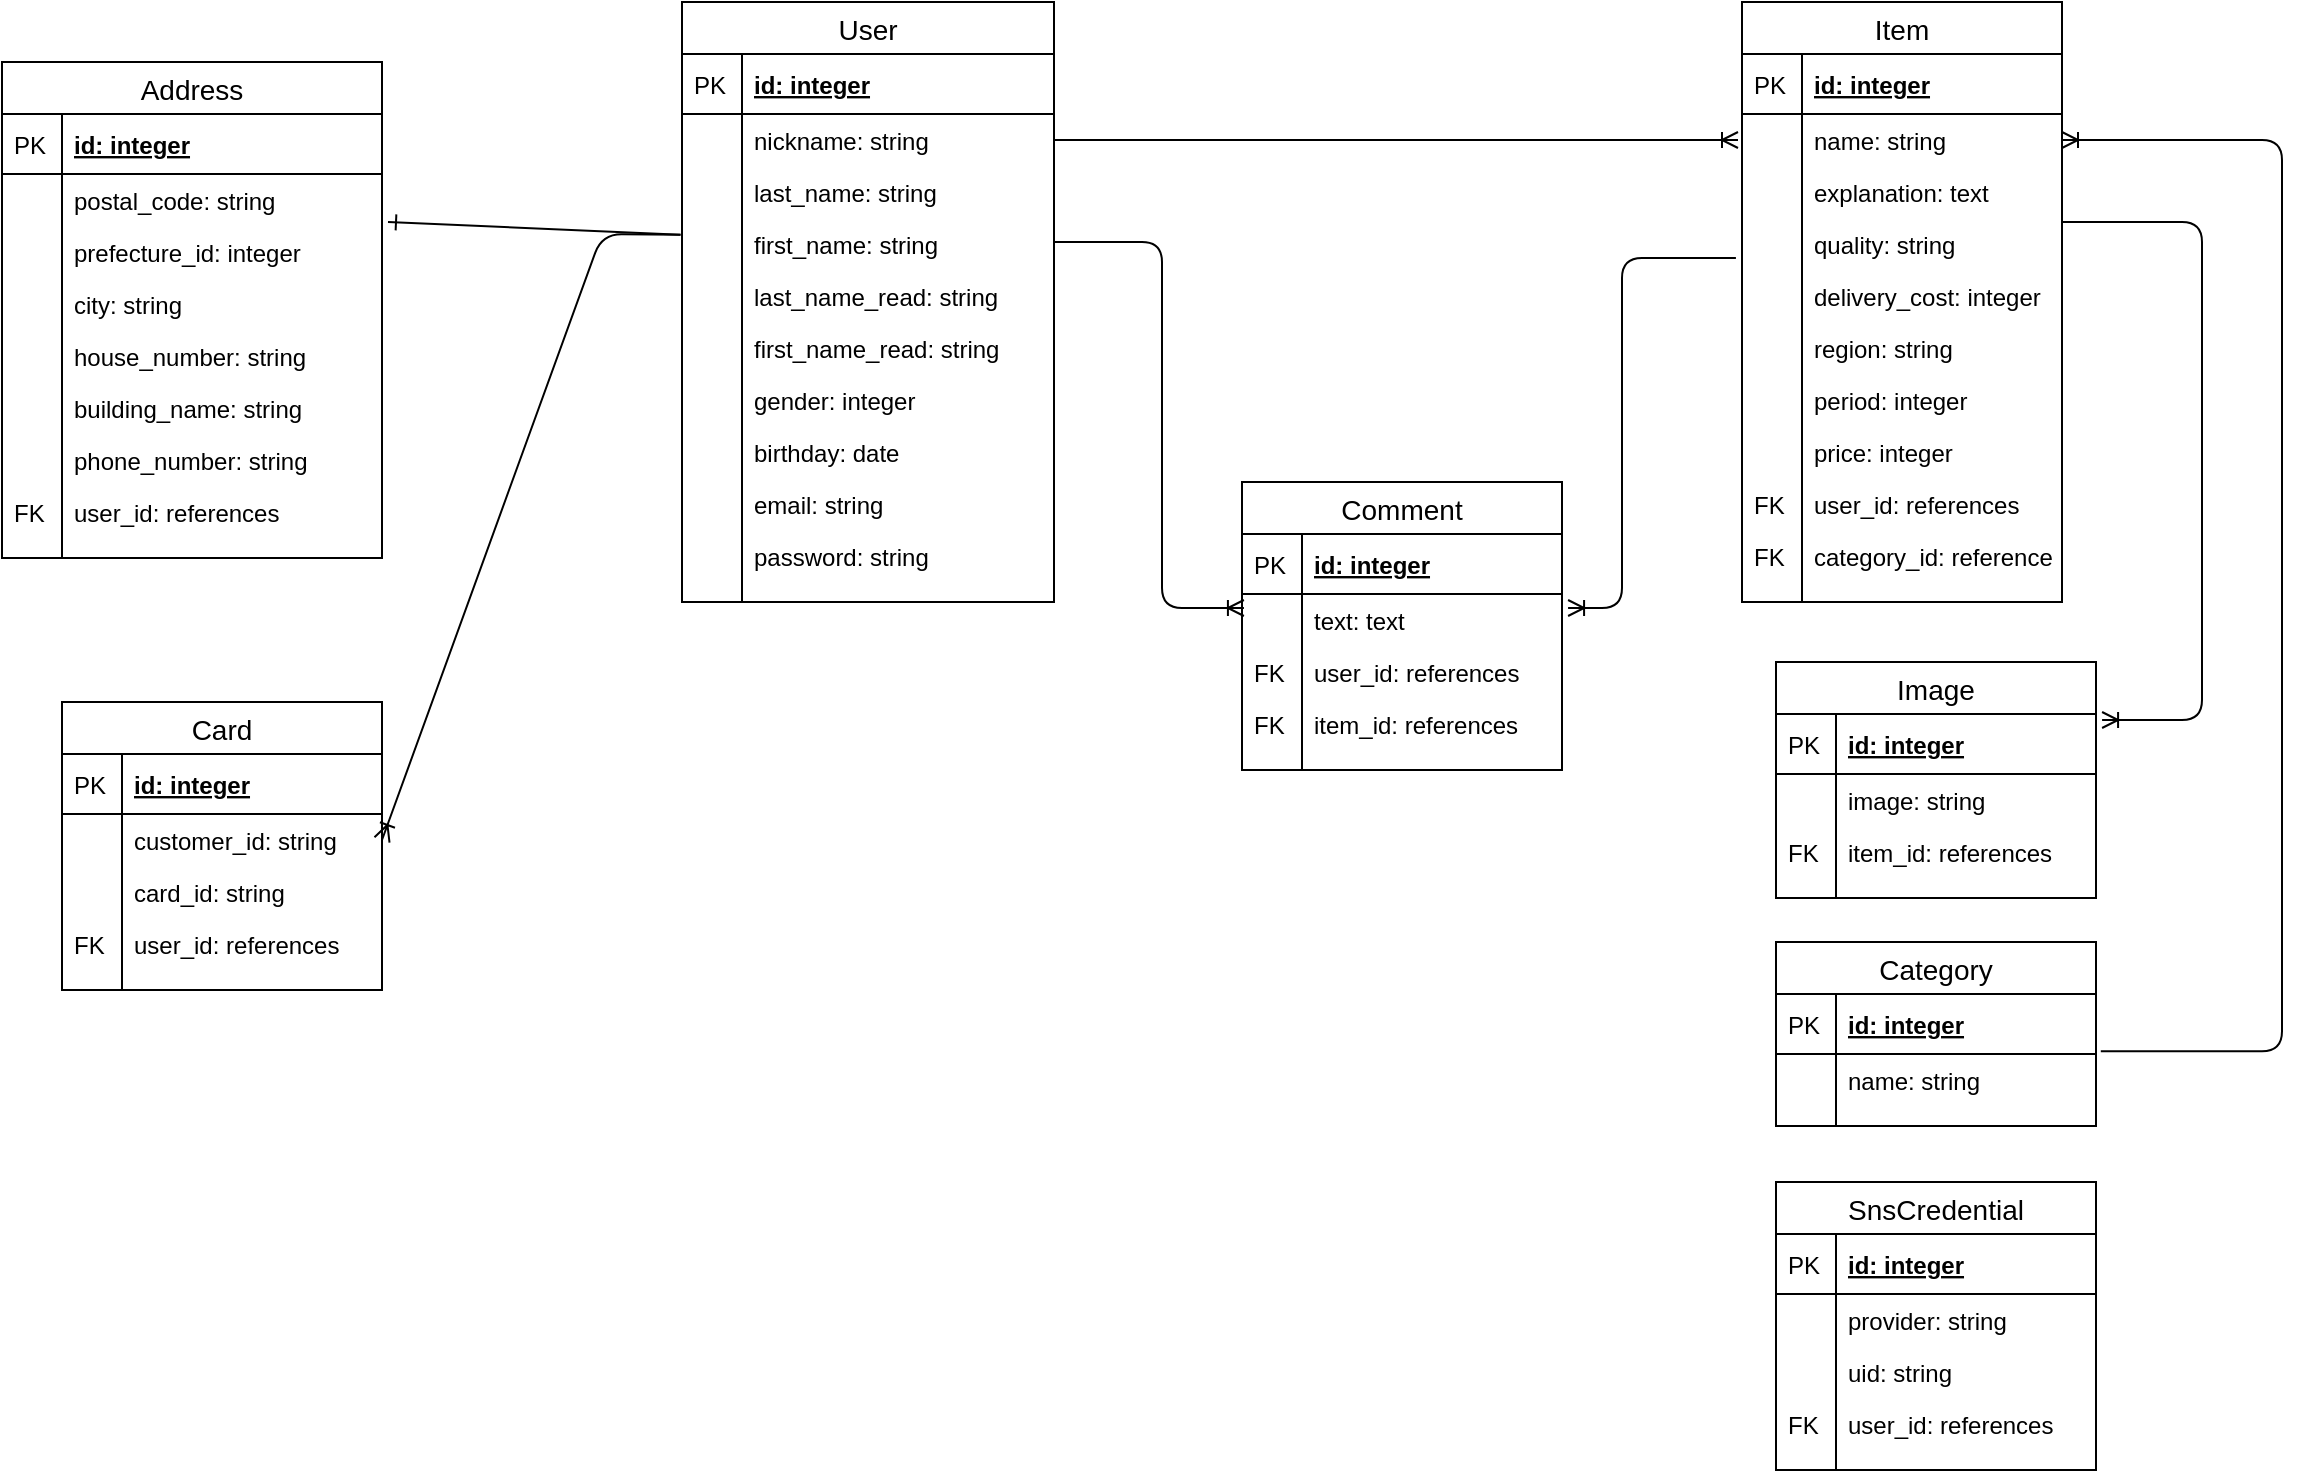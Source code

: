 <mxfile version="13.1.3">
    <diagram id="6hGFLwfOUW9BJ-s0fimq" name="Page-1">
        <mxGraphModel dx="2566" dy="556" grid="1" gridSize="10" guides="1" tooltips="1" connect="1" arrows="1" fold="1" page="1" pageScale="1" pageWidth="1654" pageHeight="1169" math="0" shadow="0">
            <root>
                <mxCell id="0"/>
                <mxCell id="1" parent="0"/>
                <mxCell id="AFHRm0cHmxVTcBt_HpMP-160" value="" style="fontSize=12;html=1;endArrow=ERoneToMany;entryX=1;entryY=0.5;entryDx=0;entryDy=0;exitX=-0.004;exitY=0.321;exitDx=0;exitDy=0;exitPerimeter=0;" parent="1" source="AFHRm0cHmxVTcBt_HpMP-47" edge="1">
                    <mxGeometry width="100" height="100" relative="1" as="geometry">
                        <mxPoint x="-1060" y="230" as="sourcePoint"/>
                        <mxPoint x="-1180" y="549" as="targetPoint"/>
                        <Array as="points">
                            <mxPoint x="-1070" y="246"/>
                        </Array>
                    </mxGeometry>
                </mxCell>
                <mxCell id="AFHRm0cHmxVTcBt_HpMP-162" value="" style="fontSize=12;html=1;endArrow=ERoneToMany;exitX=1;exitY=0.5;exitDx=0;exitDy=0;" parent="1" source="AFHRm0cHmxVTcBt_HpMP-45" edge="1">
                    <mxGeometry width="100" height="100" relative="1" as="geometry">
                        <mxPoint x="-750" y="360" as="sourcePoint"/>
                        <mxPoint x="-502" y="199" as="targetPoint"/>
                        <Array as="points">
                            <mxPoint x="-670" y="199"/>
                        </Array>
                    </mxGeometry>
                </mxCell>
                <mxCell id="AFHRm0cHmxVTcBt_HpMP-164" value="" style="fontSize=12;html=1;endArrow=ERoneToMany;exitX=-0.019;exitY=0.769;exitDx=0;exitDy=0;exitPerimeter=0;entryX=1.019;entryY=0.269;entryDx=0;entryDy=0;entryPerimeter=0;edgeStyle=orthogonalEdgeStyle;" parent="1" target="AFHRm0cHmxVTcBt_HpMP-100" edge="1">
                    <mxGeometry width="100" height="100" relative="1" as="geometry">
                        <mxPoint x="-503.04" y="257.994" as="sourcePoint"/>
                        <mxPoint x="-620" y="256" as="targetPoint"/>
                        <Array as="points">
                            <mxPoint x="-560" y="258"/>
                            <mxPoint x="-560" y="433"/>
                        </Array>
                    </mxGeometry>
                </mxCell>
                <mxCell id="AFHRm0cHmxVTcBt_HpMP-165" value="" style="fontSize=12;html=1;endArrow=ERoneToMany;edgeStyle=elbowEdgeStyle;entryX=1.019;entryY=0.1;entryDx=0;entryDy=0;entryPerimeter=0;" parent="1" target="AFHRm0cHmxVTcBt_HpMP-122" edge="1">
                    <mxGeometry width="100" height="100" relative="1" as="geometry">
                        <mxPoint x="-340" y="240" as="sourcePoint"/>
                        <mxPoint x="-280" y="510" as="targetPoint"/>
                        <Array as="points">
                            <mxPoint x="-270" y="300"/>
                        </Array>
                    </mxGeometry>
                </mxCell>
                <mxCell id="AFHRm0cHmxVTcBt_HpMP-166" value="" style="fontSize=12;html=1;endArrow=ERoneToMany;edgeStyle=elbowEdgeStyle;exitX=1.015;exitY=-0.051;exitDx=0;exitDy=0;exitPerimeter=0;entryX=1;entryY=0.5;entryDx=0;entryDy=0;" parent="1" source="AFHRm0cHmxVTcBt_HpMP-135" target="AFHRm0cHmxVTcBt_HpMP-66" edge="1">
                    <mxGeometry width="100" height="100" relative="1" as="geometry">
                        <mxPoint x="-210" y="690" as="sourcePoint"/>
                        <mxPoint x="-270" y="200" as="targetPoint"/>
                        <Array as="points">
                            <mxPoint x="-230" y="460"/>
                        </Array>
                    </mxGeometry>
                </mxCell>
                <mxCell id="AFHRm0cHmxVTcBt_HpMP-167" value="" style="fontSize=12;html=1;endArrow=ERoneToMany;edgeStyle=orthogonalEdgeStyle;entryX=0.006;entryY=0.269;entryDx=0;entryDy=0;entryPerimeter=0;" parent="1" target="AFHRm0cHmxVTcBt_HpMP-100" edge="1">
                    <mxGeometry width="100" height="100" relative="1" as="geometry">
                        <mxPoint x="-844" y="250" as="sourcePoint"/>
                        <mxPoint x="-790" y="430" as="targetPoint"/>
                        <Array as="points">
                            <mxPoint x="-790" y="250"/>
                            <mxPoint x="-790" y="433"/>
                        </Array>
                    </mxGeometry>
                </mxCell>
                <mxCell id="AFHRm0cHmxVTcBt_HpMP-168" value="" style="fontSize=12;html=1;endArrow=ERone;endFill=1;exitX=-0.004;exitY=0.321;exitDx=0;exitDy=0;exitPerimeter=0;" parent="1" source="AFHRm0cHmxVTcBt_HpMP-47" edge="1">
                    <mxGeometry width="100" height="100" relative="1" as="geometry">
                        <mxPoint x="-1150" y="300" as="sourcePoint"/>
                        <mxPoint x="-1177" y="240" as="targetPoint"/>
                        <Array as="points"/>
                    </mxGeometry>
                </mxCell>
                <mxCell id="AFHRm0cHmxVTcBt_HpMP-40" value="User" style="swimlane;fontStyle=0;childLayout=stackLayout;horizontal=1;startSize=26;horizontalStack=0;resizeParent=1;resizeParentMax=0;resizeLast=0;collapsible=1;marginBottom=0;align=center;fontSize=14;html=0;" parent="1" vertex="1">
                    <mxGeometry x="-1030" y="130" width="186" height="300" as="geometry"/>
                </mxCell>
                <mxCell id="AFHRm0cHmxVTcBt_HpMP-41" value="id: integer" style="shape=partialRectangle;top=0;left=0;right=0;bottom=1;align=left;verticalAlign=middle;fillColor=none;spacingLeft=34;spacingRight=4;overflow=hidden;rotatable=0;points=[[0,0.5],[1,0.5]];portConstraint=eastwest;dropTarget=0;fontStyle=5;fontSize=12;" parent="AFHRm0cHmxVTcBt_HpMP-40" vertex="1">
                    <mxGeometry y="26" width="186" height="30" as="geometry"/>
                </mxCell>
                <mxCell id="AFHRm0cHmxVTcBt_HpMP-42" value="PK" style="shape=partialRectangle;top=0;left=0;bottom=0;fillColor=none;align=left;verticalAlign=middle;spacingLeft=4;spacingRight=4;overflow=hidden;rotatable=0;points=[];portConstraint=eastwest;part=1;fontSize=12;" parent="AFHRm0cHmxVTcBt_HpMP-41" vertex="1" connectable="0">
                    <mxGeometry width="30" height="30" as="geometry"/>
                </mxCell>
                <mxCell id="AFHRm0cHmxVTcBt_HpMP-45" value="nickname: string" style="shape=partialRectangle;top=0;left=0;right=0;bottom=0;align=left;verticalAlign=top;fillColor=none;spacingLeft=34;spacingRight=4;overflow=hidden;rotatable=0;points=[[0,0.5],[1,0.5]];portConstraint=eastwest;dropTarget=0;fontSize=12;" parent="AFHRm0cHmxVTcBt_HpMP-40" vertex="1">
                    <mxGeometry y="56" width="186" height="26" as="geometry"/>
                </mxCell>
                <mxCell id="AFHRm0cHmxVTcBt_HpMP-46" value="" style="shape=partialRectangle;top=0;left=0;bottom=0;fillColor=none;align=left;verticalAlign=top;spacingLeft=4;spacingRight=4;overflow=hidden;rotatable=0;points=[];portConstraint=eastwest;part=1;fontSize=12;" parent="AFHRm0cHmxVTcBt_HpMP-45" vertex="1" connectable="0">
                    <mxGeometry width="30" height="26" as="geometry"/>
                </mxCell>
                <mxCell id="AFHRm0cHmxVTcBt_HpMP-169" value="last_name: string" style="shape=partialRectangle;top=0;left=0;right=0;bottom=0;align=left;verticalAlign=top;fillColor=none;spacingLeft=34;spacingRight=4;overflow=hidden;rotatable=0;points=[[0,0.5],[1,0.5]];portConstraint=eastwest;dropTarget=0;fontSize=12;" parent="AFHRm0cHmxVTcBt_HpMP-40" vertex="1">
                    <mxGeometry y="82" width="186" height="26" as="geometry"/>
                </mxCell>
                <mxCell id="AFHRm0cHmxVTcBt_HpMP-170" value="" style="shape=partialRectangle;top=0;left=0;bottom=0;fillColor=none;align=left;verticalAlign=top;spacingLeft=4;spacingRight=4;overflow=hidden;rotatable=0;points=[];portConstraint=eastwest;part=1;fontSize=12;" parent="AFHRm0cHmxVTcBt_HpMP-169" vertex="1" connectable="0">
                    <mxGeometry width="30" height="26" as="geometry"/>
                </mxCell>
                <mxCell id="AFHRm0cHmxVTcBt_HpMP-47" value="first_name: string" style="shape=partialRectangle;top=0;left=0;right=0;bottom=0;align=left;verticalAlign=top;fillColor=none;spacingLeft=34;spacingRight=4;overflow=hidden;rotatable=0;points=[[0,0.5],[1,0.5]];portConstraint=eastwest;dropTarget=0;fontSize=12;" parent="AFHRm0cHmxVTcBt_HpMP-40" vertex="1">
                    <mxGeometry y="108" width="186" height="26" as="geometry"/>
                </mxCell>
                <mxCell id="AFHRm0cHmxVTcBt_HpMP-48" value="" style="shape=partialRectangle;top=0;left=0;bottom=0;fillColor=none;align=left;verticalAlign=top;spacingLeft=4;spacingRight=4;overflow=hidden;rotatable=0;points=[];portConstraint=eastwest;part=1;fontSize=12;" parent="AFHRm0cHmxVTcBt_HpMP-47" vertex="1" connectable="0">
                    <mxGeometry width="30" height="26" as="geometry"/>
                </mxCell>
                <mxCell id="AFHRm0cHmxVTcBt_HpMP-51" value="last_name_read: string" style="shape=partialRectangle;top=0;left=0;right=0;bottom=0;align=left;verticalAlign=top;fillColor=none;spacingLeft=34;spacingRight=4;overflow=hidden;rotatable=0;points=[[0,0.5],[1,0.5]];portConstraint=eastwest;dropTarget=0;fontSize=12;" parent="AFHRm0cHmxVTcBt_HpMP-40" vertex="1">
                    <mxGeometry y="134" width="186" height="26" as="geometry"/>
                </mxCell>
                <mxCell id="AFHRm0cHmxVTcBt_HpMP-52" value="" style="shape=partialRectangle;top=0;left=0;bottom=0;fillColor=none;align=left;verticalAlign=top;spacingLeft=4;spacingRight=4;overflow=hidden;rotatable=0;points=[];portConstraint=eastwest;part=1;fontSize=12;" parent="AFHRm0cHmxVTcBt_HpMP-51" vertex="1" connectable="0">
                    <mxGeometry width="30" height="26" as="geometry"/>
                </mxCell>
                <mxCell id="AFHRm0cHmxVTcBt_HpMP-53" value="first_name_read: string" style="shape=partialRectangle;top=0;left=0;right=0;bottom=0;align=left;verticalAlign=top;fillColor=none;spacingLeft=34;spacingRight=4;overflow=hidden;rotatable=0;points=[[0,0.5],[1,0.5]];portConstraint=eastwest;dropTarget=0;fontSize=12;" parent="AFHRm0cHmxVTcBt_HpMP-40" vertex="1">
                    <mxGeometry y="160" width="186" height="26" as="geometry"/>
                </mxCell>
                <mxCell id="AFHRm0cHmxVTcBt_HpMP-54" value="" style="shape=partialRectangle;top=0;left=0;bottom=0;fillColor=none;align=left;verticalAlign=top;spacingLeft=4;spacingRight=4;overflow=hidden;rotatable=0;points=[];portConstraint=eastwest;part=1;fontSize=12;" parent="AFHRm0cHmxVTcBt_HpMP-53" vertex="1" connectable="0">
                    <mxGeometry width="30" height="26" as="geometry"/>
                </mxCell>
                <mxCell id="AFHRm0cHmxVTcBt_HpMP-55" value="gender: integer" style="shape=partialRectangle;top=0;left=0;right=0;bottom=0;align=left;verticalAlign=top;fillColor=none;spacingLeft=34;spacingRight=4;overflow=hidden;rotatable=0;points=[[0,0.5],[1,0.5]];portConstraint=eastwest;dropTarget=0;fontSize=12;" parent="AFHRm0cHmxVTcBt_HpMP-40" vertex="1">
                    <mxGeometry y="186" width="186" height="26" as="geometry"/>
                </mxCell>
                <mxCell id="AFHRm0cHmxVTcBt_HpMP-56" value="" style="shape=partialRectangle;top=0;left=0;bottom=0;fillColor=none;align=left;verticalAlign=top;spacingLeft=4;spacingRight=4;overflow=hidden;rotatable=0;points=[];portConstraint=eastwest;part=1;fontSize=12;" parent="AFHRm0cHmxVTcBt_HpMP-55" vertex="1" connectable="0">
                    <mxGeometry width="30" height="26" as="geometry"/>
                </mxCell>
                <mxCell id="AFHRm0cHmxVTcBt_HpMP-57" value="birthday: date" style="shape=partialRectangle;top=0;left=0;right=0;bottom=0;align=left;verticalAlign=top;fillColor=none;spacingLeft=34;spacingRight=4;overflow=hidden;rotatable=0;points=[[0,0.5],[1,0.5]];portConstraint=eastwest;dropTarget=0;fontSize=12;" parent="AFHRm0cHmxVTcBt_HpMP-40" vertex="1">
                    <mxGeometry y="212" width="186" height="26" as="geometry"/>
                </mxCell>
                <mxCell id="AFHRm0cHmxVTcBt_HpMP-58" value="" style="shape=partialRectangle;top=0;left=0;bottom=0;fillColor=none;align=left;verticalAlign=top;spacingLeft=4;spacingRight=4;overflow=hidden;rotatable=0;points=[];portConstraint=eastwest;part=1;fontSize=12;" parent="AFHRm0cHmxVTcBt_HpMP-57" vertex="1" connectable="0">
                    <mxGeometry width="30" height="26" as="geometry"/>
                </mxCell>
                <mxCell id="AFHRm0cHmxVTcBt_HpMP-59" value="email: string" style="shape=partialRectangle;top=0;left=0;right=0;bottom=0;align=left;verticalAlign=top;fillColor=none;spacingLeft=34;spacingRight=4;overflow=hidden;rotatable=0;points=[[0,0.5],[1,0.5]];portConstraint=eastwest;dropTarget=0;fontSize=12;" parent="AFHRm0cHmxVTcBt_HpMP-40" vertex="1">
                    <mxGeometry y="238" width="186" height="26" as="geometry"/>
                </mxCell>
                <mxCell id="AFHRm0cHmxVTcBt_HpMP-60" value="" style="shape=partialRectangle;top=0;left=0;bottom=0;fillColor=none;align=left;verticalAlign=top;spacingLeft=4;spacingRight=4;overflow=hidden;rotatable=0;points=[];portConstraint=eastwest;part=1;fontSize=12;" parent="AFHRm0cHmxVTcBt_HpMP-59" vertex="1" connectable="0">
                    <mxGeometry width="30" height="26" as="geometry"/>
                </mxCell>
                <mxCell id="AFHRm0cHmxVTcBt_HpMP-61" value="password: string" style="shape=partialRectangle;top=0;left=0;right=0;bottom=0;align=left;verticalAlign=top;fillColor=none;spacingLeft=34;spacingRight=4;overflow=hidden;rotatable=0;points=[[0,0.5],[1,0.5]];portConstraint=eastwest;dropTarget=0;fontSize=12;" parent="AFHRm0cHmxVTcBt_HpMP-40" vertex="1">
                    <mxGeometry y="264" width="186" height="26" as="geometry"/>
                </mxCell>
                <mxCell id="AFHRm0cHmxVTcBt_HpMP-62" value="" style="shape=partialRectangle;top=0;left=0;bottom=0;fillColor=none;align=left;verticalAlign=top;spacingLeft=4;spacingRight=4;overflow=hidden;rotatable=0;points=[];portConstraint=eastwest;part=1;fontSize=12;" parent="AFHRm0cHmxVTcBt_HpMP-61" vertex="1" connectable="0">
                    <mxGeometry width="30" height="26" as="geometry"/>
                </mxCell>
                <mxCell id="AFHRm0cHmxVTcBt_HpMP-49" value="" style="shape=partialRectangle;top=0;left=0;right=0;bottom=0;align=left;verticalAlign=top;fillColor=none;spacingLeft=34;spacingRight=4;overflow=hidden;rotatable=0;points=[[0,0.5],[1,0.5]];portConstraint=eastwest;dropTarget=0;fontSize=12;" parent="AFHRm0cHmxVTcBt_HpMP-40" vertex="1">
                    <mxGeometry y="290" width="186" height="10" as="geometry"/>
                </mxCell>
                <mxCell id="AFHRm0cHmxVTcBt_HpMP-50" value="" style="shape=partialRectangle;top=0;left=0;bottom=0;fillColor=none;align=left;verticalAlign=top;spacingLeft=4;spacingRight=4;overflow=hidden;rotatable=0;points=[];portConstraint=eastwest;part=1;fontSize=12;" parent="AFHRm0cHmxVTcBt_HpMP-49" vertex="1" connectable="0">
                    <mxGeometry width="30" height="10" as="geometry"/>
                </mxCell>
                <mxCell id="AFHRm0cHmxVTcBt_HpMP-108" value="Address" style="swimlane;fontStyle=0;childLayout=stackLayout;horizontal=1;startSize=26;horizontalStack=0;resizeParent=1;resizeParentMax=0;resizeLast=0;collapsible=1;marginBottom=0;align=center;fontSize=14;html=0;" parent="1" vertex="1">
                    <mxGeometry x="-1370" y="160" width="190" height="248" as="geometry"/>
                </mxCell>
                <mxCell id="AFHRm0cHmxVTcBt_HpMP-109" value="id: integer" style="shape=partialRectangle;top=0;left=0;right=0;bottom=1;align=left;verticalAlign=middle;fillColor=none;spacingLeft=34;spacingRight=4;overflow=hidden;rotatable=0;points=[[0,0.5],[1,0.5]];portConstraint=eastwest;dropTarget=0;fontStyle=5;fontSize=12;" parent="AFHRm0cHmxVTcBt_HpMP-108" vertex="1">
                    <mxGeometry y="26" width="190" height="30" as="geometry"/>
                </mxCell>
                <mxCell id="AFHRm0cHmxVTcBt_HpMP-110" value="PK" style="shape=partialRectangle;top=0;left=0;bottom=0;fillColor=none;align=left;verticalAlign=middle;spacingLeft=4;spacingRight=4;overflow=hidden;rotatable=0;points=[];portConstraint=eastwest;part=1;fontSize=12;" parent="AFHRm0cHmxVTcBt_HpMP-109" vertex="1" connectable="0">
                    <mxGeometry width="30" height="30" as="geometry"/>
                </mxCell>
                <mxCell id="AFHRm0cHmxVTcBt_HpMP-111" value="postal_code: string" style="shape=partialRectangle;top=0;left=0;right=0;bottom=0;align=left;verticalAlign=top;fillColor=none;spacingLeft=34;spacingRight=4;overflow=hidden;rotatable=0;points=[[0,0.5],[1,0.5]];portConstraint=eastwest;dropTarget=0;fontSize=12;" parent="AFHRm0cHmxVTcBt_HpMP-108" vertex="1">
                    <mxGeometry y="56" width="190" height="26" as="geometry"/>
                </mxCell>
                <mxCell id="AFHRm0cHmxVTcBt_HpMP-112" value="" style="shape=partialRectangle;top=0;left=0;bottom=0;fillColor=none;align=left;verticalAlign=top;spacingLeft=4;spacingRight=4;overflow=hidden;rotatable=0;points=[];portConstraint=eastwest;part=1;fontSize=12;" parent="AFHRm0cHmxVTcBt_HpMP-111" vertex="1" connectable="0">
                    <mxGeometry width="30" height="26" as="geometry"/>
                </mxCell>
                <mxCell id="AFHRm0cHmxVTcBt_HpMP-113" value="prefecture_id: integer" style="shape=partialRectangle;top=0;left=0;right=0;bottom=0;align=left;verticalAlign=top;fillColor=none;spacingLeft=34;spacingRight=4;overflow=hidden;rotatable=0;points=[[0,0.5],[1,0.5]];portConstraint=eastwest;dropTarget=0;fontSize=12;" parent="AFHRm0cHmxVTcBt_HpMP-108" vertex="1">
                    <mxGeometry y="82" width="190" height="26" as="geometry"/>
                </mxCell>
                <mxCell id="AFHRm0cHmxVTcBt_HpMP-114" value="" style="shape=partialRectangle;top=0;left=0;bottom=0;fillColor=none;align=left;verticalAlign=top;spacingLeft=4;spacingRight=4;overflow=hidden;rotatable=0;points=[];portConstraint=eastwest;part=1;fontSize=12;" parent="AFHRm0cHmxVTcBt_HpMP-113" vertex="1" connectable="0">
                    <mxGeometry width="30" height="26" as="geometry"/>
                </mxCell>
                <mxCell id="AFHRm0cHmxVTcBt_HpMP-115" value="city: string" style="shape=partialRectangle;top=0;left=0;right=0;bottom=0;align=left;verticalAlign=top;fillColor=none;spacingLeft=34;spacingRight=4;overflow=hidden;rotatable=0;points=[[0,0.5],[1,0.5]];portConstraint=eastwest;dropTarget=0;fontSize=12;" parent="AFHRm0cHmxVTcBt_HpMP-108" vertex="1">
                    <mxGeometry y="108" width="190" height="26" as="geometry"/>
                </mxCell>
                <mxCell id="AFHRm0cHmxVTcBt_HpMP-116" value="" style="shape=partialRectangle;top=0;left=0;bottom=0;fillColor=none;align=left;verticalAlign=top;spacingLeft=4;spacingRight=4;overflow=hidden;rotatable=0;points=[];portConstraint=eastwest;part=1;fontSize=12;" parent="AFHRm0cHmxVTcBt_HpMP-115" vertex="1" connectable="0">
                    <mxGeometry width="30" height="26" as="geometry"/>
                </mxCell>
                <mxCell id="AFHRm0cHmxVTcBt_HpMP-119" value="house_number: string" style="shape=partialRectangle;top=0;left=0;right=0;bottom=0;align=left;verticalAlign=top;fillColor=none;spacingLeft=34;spacingRight=4;overflow=hidden;rotatable=0;points=[[0,0.5],[1,0.5]];portConstraint=eastwest;dropTarget=0;fontSize=12;" parent="AFHRm0cHmxVTcBt_HpMP-108" vertex="1">
                    <mxGeometry y="134" width="190" height="26" as="geometry"/>
                </mxCell>
                <mxCell id="AFHRm0cHmxVTcBt_HpMP-120" value="" style="shape=partialRectangle;top=0;left=0;bottom=0;fillColor=none;align=left;verticalAlign=top;spacingLeft=4;spacingRight=4;overflow=hidden;rotatable=0;points=[];portConstraint=eastwest;part=1;fontSize=12;" parent="AFHRm0cHmxVTcBt_HpMP-119" vertex="1" connectable="0">
                    <mxGeometry width="30" height="26" as="geometry"/>
                </mxCell>
                <mxCell id="6" value="building_name: string" style="shape=partialRectangle;top=0;left=0;right=0;bottom=0;align=left;verticalAlign=top;fillColor=none;spacingLeft=34;spacingRight=4;overflow=hidden;rotatable=0;points=[[0,0.5],[1,0.5]];portConstraint=eastwest;dropTarget=0;fontSize=12;" parent="AFHRm0cHmxVTcBt_HpMP-108" vertex="1">
                    <mxGeometry y="160" width="190" height="26" as="geometry"/>
                </mxCell>
                <mxCell id="7" value="" style="shape=partialRectangle;top=0;left=0;bottom=0;fillColor=none;align=left;verticalAlign=top;spacingLeft=4;spacingRight=4;overflow=hidden;rotatable=0;points=[];portConstraint=eastwest;part=1;fontSize=12;" parent="6" vertex="1" connectable="0">
                    <mxGeometry width="30" height="26" as="geometry"/>
                </mxCell>
                <mxCell id="2" value="phone_number: string" style="shape=partialRectangle;top=0;left=0;right=0;bottom=0;align=left;verticalAlign=top;fillColor=none;spacingLeft=34;spacingRight=4;overflow=hidden;rotatable=0;points=[[0,0.5],[1,0.5]];portConstraint=eastwest;dropTarget=0;fontSize=12;" parent="AFHRm0cHmxVTcBt_HpMP-108" vertex="1">
                    <mxGeometry y="186" width="190" height="26" as="geometry"/>
                </mxCell>
                <mxCell id="3" value="" style="shape=partialRectangle;top=0;left=0;bottom=0;fillColor=none;align=left;verticalAlign=top;spacingLeft=4;spacingRight=4;overflow=hidden;rotatable=0;points=[];portConstraint=eastwest;part=1;fontSize=12;" parent="2" vertex="1" connectable="0">
                    <mxGeometry width="30" height="26" as="geometry"/>
                </mxCell>
                <mxCell id="AFHRm0cHmxVTcBt_HpMP-151" value="user_id: references" style="shape=partialRectangle;top=0;left=0;right=0;bottom=0;align=left;verticalAlign=top;fillColor=none;spacingLeft=34;spacingRight=4;overflow=hidden;rotatable=0;points=[[0,0.5],[1,0.5]];portConstraint=eastwest;dropTarget=0;fontSize=12;" parent="AFHRm0cHmxVTcBt_HpMP-108" vertex="1">
                    <mxGeometry y="212" width="190" height="26" as="geometry"/>
                </mxCell>
                <mxCell id="AFHRm0cHmxVTcBt_HpMP-152" value="FK" style="shape=partialRectangle;top=0;left=0;bottom=0;fillColor=none;align=left;verticalAlign=top;spacingLeft=4;spacingRight=4;overflow=hidden;rotatable=0;points=[];portConstraint=eastwest;part=1;fontSize=12;" parent="AFHRm0cHmxVTcBt_HpMP-151" vertex="1" connectable="0">
                    <mxGeometry width="30" height="26" as="geometry"/>
                </mxCell>
                <mxCell id="AFHRm0cHmxVTcBt_HpMP-117" value="" style="shape=partialRectangle;top=0;left=0;right=0;bottom=0;align=left;verticalAlign=top;fillColor=none;spacingLeft=34;spacingRight=4;overflow=hidden;rotatable=0;points=[[0,0.5],[1,0.5]];portConstraint=eastwest;dropTarget=0;fontSize=12;" parent="AFHRm0cHmxVTcBt_HpMP-108" vertex="1">
                    <mxGeometry y="238" width="190" height="10" as="geometry"/>
                </mxCell>
                <mxCell id="AFHRm0cHmxVTcBt_HpMP-118" value="" style="shape=partialRectangle;top=0;left=0;bottom=0;fillColor=none;align=left;verticalAlign=top;spacingLeft=4;spacingRight=4;overflow=hidden;rotatable=0;points=[];portConstraint=eastwest;part=1;fontSize=12;" parent="AFHRm0cHmxVTcBt_HpMP-117" vertex="1" connectable="0">
                    <mxGeometry width="30" height="10" as="geometry"/>
                </mxCell>
                <mxCell id="AFHRm0cHmxVTcBt_HpMP-63" value="Item" style="swimlane;fontStyle=0;childLayout=stackLayout;horizontal=1;startSize=26;horizontalStack=0;resizeParent=1;resizeParentMax=0;resizeLast=0;collapsible=1;marginBottom=0;align=center;fontSize=14;html=0;" parent="1" vertex="1">
                    <mxGeometry x="-500" y="130" width="160" height="300" as="geometry"/>
                </mxCell>
                <mxCell id="AFHRm0cHmxVTcBt_HpMP-64" value="id: integer" style="shape=partialRectangle;top=0;left=0;right=0;bottom=1;align=left;verticalAlign=middle;fillColor=none;spacingLeft=34;spacingRight=4;overflow=hidden;rotatable=0;points=[[0,0.5],[1,0.5]];portConstraint=eastwest;dropTarget=0;fontStyle=5;fontSize=12;" parent="AFHRm0cHmxVTcBt_HpMP-63" vertex="1">
                    <mxGeometry y="26" width="160" height="30" as="geometry"/>
                </mxCell>
                <mxCell id="AFHRm0cHmxVTcBt_HpMP-65" value="PK" style="shape=partialRectangle;top=0;left=0;bottom=0;fillColor=none;align=left;verticalAlign=middle;spacingLeft=4;spacingRight=4;overflow=hidden;rotatable=0;points=[];portConstraint=eastwest;part=1;fontSize=12;" parent="AFHRm0cHmxVTcBt_HpMP-64" vertex="1" connectable="0">
                    <mxGeometry width="30" height="30" as="geometry"/>
                </mxCell>
                <mxCell id="AFHRm0cHmxVTcBt_HpMP-66" value="name: string" style="shape=partialRectangle;top=0;left=0;right=0;bottom=0;align=left;verticalAlign=top;fillColor=none;spacingLeft=34;spacingRight=4;overflow=hidden;rotatable=0;points=[[0,0.5],[1,0.5]];portConstraint=eastwest;dropTarget=0;fontSize=12;" parent="AFHRm0cHmxVTcBt_HpMP-63" vertex="1">
                    <mxGeometry y="56" width="160" height="26" as="geometry"/>
                </mxCell>
                <mxCell id="AFHRm0cHmxVTcBt_HpMP-67" value="" style="shape=partialRectangle;top=0;left=0;bottom=0;fillColor=none;align=left;verticalAlign=top;spacingLeft=4;spacingRight=4;overflow=hidden;rotatable=0;points=[];portConstraint=eastwest;part=1;fontSize=12;" parent="AFHRm0cHmxVTcBt_HpMP-66" vertex="1" connectable="0">
                    <mxGeometry width="30" height="26" as="geometry"/>
                </mxCell>
                <mxCell id="AFHRm0cHmxVTcBt_HpMP-68" value="explanation: text" style="shape=partialRectangle;top=0;left=0;right=0;bottom=0;align=left;verticalAlign=top;fillColor=none;spacingLeft=34;spacingRight=4;overflow=hidden;rotatable=0;points=[[0,0.5],[1,0.5]];portConstraint=eastwest;dropTarget=0;fontSize=12;" parent="AFHRm0cHmxVTcBt_HpMP-63" vertex="1">
                    <mxGeometry y="82" width="160" height="26" as="geometry"/>
                </mxCell>
                <mxCell id="AFHRm0cHmxVTcBt_HpMP-69" value="" style="shape=partialRectangle;top=0;left=0;bottom=0;fillColor=none;align=left;verticalAlign=top;spacingLeft=4;spacingRight=4;overflow=hidden;rotatable=0;points=[];portConstraint=eastwest;part=1;fontSize=12;" parent="AFHRm0cHmxVTcBt_HpMP-68" vertex="1" connectable="0">
                    <mxGeometry width="30" height="26" as="geometry"/>
                </mxCell>
                <mxCell id="AFHRm0cHmxVTcBt_HpMP-74" value="quality: string" style="shape=partialRectangle;top=0;left=0;right=0;bottom=0;align=left;verticalAlign=top;fillColor=none;spacingLeft=34;spacingRight=4;overflow=hidden;rotatable=0;points=[[0,0.5],[1,0.5]];portConstraint=eastwest;dropTarget=0;fontSize=12;" parent="AFHRm0cHmxVTcBt_HpMP-63" vertex="1">
                    <mxGeometry y="108" width="160" height="26" as="geometry"/>
                </mxCell>
                <mxCell id="AFHRm0cHmxVTcBt_HpMP-75" value="" style="shape=partialRectangle;top=0;left=0;bottom=0;fillColor=none;align=left;verticalAlign=top;spacingLeft=4;spacingRight=4;overflow=hidden;rotatable=0;points=[];portConstraint=eastwest;part=1;fontSize=12;" parent="AFHRm0cHmxVTcBt_HpMP-74" vertex="1" connectable="0">
                    <mxGeometry width="30" height="26" as="geometry"/>
                </mxCell>
                <mxCell id="AFHRm0cHmxVTcBt_HpMP-76" value="delivery_cost: integer" style="shape=partialRectangle;top=0;left=0;right=0;bottom=0;align=left;verticalAlign=top;fillColor=none;spacingLeft=34;spacingRight=4;overflow=hidden;rotatable=0;points=[[0,0.5],[1,0.5]];portConstraint=eastwest;dropTarget=0;fontSize=12;" parent="AFHRm0cHmxVTcBt_HpMP-63" vertex="1">
                    <mxGeometry y="134" width="160" height="26" as="geometry"/>
                </mxCell>
                <mxCell id="AFHRm0cHmxVTcBt_HpMP-77" value="" style="shape=partialRectangle;top=0;left=0;bottom=0;fillColor=none;align=left;verticalAlign=top;spacingLeft=4;spacingRight=4;overflow=hidden;rotatable=0;points=[];portConstraint=eastwest;part=1;fontSize=12;" parent="AFHRm0cHmxVTcBt_HpMP-76" vertex="1" connectable="0">
                    <mxGeometry width="30" height="26" as="geometry"/>
                </mxCell>
                <mxCell id="AFHRm0cHmxVTcBt_HpMP-78" value="region: string" style="shape=partialRectangle;top=0;left=0;right=0;bottom=0;align=left;verticalAlign=top;fillColor=none;spacingLeft=34;spacingRight=4;overflow=hidden;rotatable=0;points=[[0,0.5],[1,0.5]];portConstraint=eastwest;dropTarget=0;fontSize=12;" parent="AFHRm0cHmxVTcBt_HpMP-63" vertex="1">
                    <mxGeometry y="160" width="160" height="26" as="geometry"/>
                </mxCell>
                <mxCell id="AFHRm0cHmxVTcBt_HpMP-79" value="" style="shape=partialRectangle;top=0;left=0;bottom=0;fillColor=none;align=left;verticalAlign=top;spacingLeft=4;spacingRight=4;overflow=hidden;rotatable=0;points=[];portConstraint=eastwest;part=1;fontSize=12;" parent="AFHRm0cHmxVTcBt_HpMP-78" vertex="1" connectable="0">
                    <mxGeometry width="30" height="26" as="geometry"/>
                </mxCell>
                <mxCell id="AFHRm0cHmxVTcBt_HpMP-80" value="period: integer" style="shape=partialRectangle;top=0;left=0;right=0;bottom=0;align=left;verticalAlign=top;fillColor=none;spacingLeft=34;spacingRight=4;overflow=hidden;rotatable=0;points=[[0,0.5],[1,0.5]];portConstraint=eastwest;dropTarget=0;fontSize=12;" parent="AFHRm0cHmxVTcBt_HpMP-63" vertex="1">
                    <mxGeometry y="186" width="160" height="26" as="geometry"/>
                </mxCell>
                <mxCell id="AFHRm0cHmxVTcBt_HpMP-81" value="" style="shape=partialRectangle;top=0;left=0;bottom=0;fillColor=none;align=left;verticalAlign=top;spacingLeft=4;spacingRight=4;overflow=hidden;rotatable=0;points=[];portConstraint=eastwest;part=1;fontSize=12;" parent="AFHRm0cHmxVTcBt_HpMP-80" vertex="1" connectable="0">
                    <mxGeometry width="30" height="26" as="geometry"/>
                </mxCell>
                <mxCell id="AFHRm0cHmxVTcBt_HpMP-82" value="price: integer" style="shape=partialRectangle;top=0;left=0;right=0;bottom=0;align=left;verticalAlign=top;fillColor=none;spacingLeft=34;spacingRight=4;overflow=hidden;rotatable=0;points=[[0,0.5],[1,0.5]];portConstraint=eastwest;dropTarget=0;fontSize=12;" parent="AFHRm0cHmxVTcBt_HpMP-63" vertex="1">
                    <mxGeometry y="212" width="160" height="26" as="geometry"/>
                </mxCell>
                <mxCell id="AFHRm0cHmxVTcBt_HpMP-83" value="" style="shape=partialRectangle;top=0;left=0;bottom=0;fillColor=none;align=left;verticalAlign=top;spacingLeft=4;spacingRight=4;overflow=hidden;rotatable=0;points=[];portConstraint=eastwest;part=1;fontSize=12;" parent="AFHRm0cHmxVTcBt_HpMP-82" vertex="1" connectable="0">
                    <mxGeometry width="30" height="26" as="geometry"/>
                </mxCell>
                <mxCell id="AFHRm0cHmxVTcBt_HpMP-143" value="user_id: references" style="shape=partialRectangle;top=0;left=0;right=0;bottom=0;align=left;verticalAlign=top;fillColor=none;spacingLeft=34;spacingRight=4;overflow=hidden;rotatable=0;points=[[0,0.5],[1,0.5]];portConstraint=eastwest;dropTarget=0;fontSize=12;" parent="AFHRm0cHmxVTcBt_HpMP-63" vertex="1">
                    <mxGeometry y="238" width="160" height="26" as="geometry"/>
                </mxCell>
                <mxCell id="AFHRm0cHmxVTcBt_HpMP-144" value="FK" style="shape=partialRectangle;top=0;left=0;bottom=0;fillColor=none;align=left;verticalAlign=top;spacingLeft=4;spacingRight=4;overflow=hidden;rotatable=0;points=[];portConstraint=eastwest;part=1;fontSize=12;" parent="AFHRm0cHmxVTcBt_HpMP-143" vertex="1" connectable="0">
                    <mxGeometry width="30" height="26" as="geometry"/>
                </mxCell>
                <mxCell id="AFHRm0cHmxVTcBt_HpMP-171" value="category_id: references" style="shape=partialRectangle;top=0;left=0;right=0;bottom=0;align=left;verticalAlign=top;fillColor=none;spacingLeft=34;spacingRight=4;overflow=hidden;rotatable=0;points=[[0,0.5],[1,0.5]];portConstraint=eastwest;dropTarget=0;fontSize=12;" parent="AFHRm0cHmxVTcBt_HpMP-63" vertex="1">
                    <mxGeometry y="264" width="160" height="26" as="geometry"/>
                </mxCell>
                <mxCell id="AFHRm0cHmxVTcBt_HpMP-172" value="FK" style="shape=partialRectangle;top=0;left=0;bottom=0;fillColor=none;align=left;verticalAlign=top;spacingLeft=4;spacingRight=4;overflow=hidden;rotatable=0;points=[];portConstraint=eastwest;part=1;fontSize=12;" parent="AFHRm0cHmxVTcBt_HpMP-171" vertex="1" connectable="0">
                    <mxGeometry width="30" height="26" as="geometry"/>
                </mxCell>
                <mxCell id="AFHRm0cHmxVTcBt_HpMP-72" value="" style="shape=partialRectangle;top=0;left=0;right=0;bottom=0;align=left;verticalAlign=top;fillColor=none;spacingLeft=34;spacingRight=4;overflow=hidden;rotatable=0;points=[[0,0.5],[1,0.5]];portConstraint=eastwest;dropTarget=0;fontSize=12;" parent="AFHRm0cHmxVTcBt_HpMP-63" vertex="1">
                    <mxGeometry y="290" width="160" height="10" as="geometry"/>
                </mxCell>
                <mxCell id="AFHRm0cHmxVTcBt_HpMP-73" value="" style="shape=partialRectangle;top=0;left=0;bottom=0;fillColor=none;align=left;verticalAlign=top;spacingLeft=4;spacingRight=4;overflow=hidden;rotatable=0;points=[];portConstraint=eastwest;part=1;fontSize=12;" parent="AFHRm0cHmxVTcBt_HpMP-72" vertex="1" connectable="0">
                    <mxGeometry width="30" height="10" as="geometry"/>
                </mxCell>
                <mxCell id="AFHRm0cHmxVTcBt_HpMP-97" value="Comment" style="swimlane;fontStyle=0;childLayout=stackLayout;horizontal=1;startSize=26;horizontalStack=0;resizeParent=1;resizeParentMax=0;resizeLast=0;collapsible=1;marginBottom=0;align=center;fontSize=14;html=0;" parent="1" vertex="1">
                    <mxGeometry x="-750" y="370" width="160" height="144" as="geometry"/>
                </mxCell>
                <mxCell id="AFHRm0cHmxVTcBt_HpMP-98" value="id: integer" style="shape=partialRectangle;top=0;left=0;right=0;bottom=1;align=left;verticalAlign=middle;fillColor=none;spacingLeft=34;spacingRight=4;overflow=hidden;rotatable=0;points=[[0,0.5],[1,0.5]];portConstraint=eastwest;dropTarget=0;fontStyle=5;fontSize=12;" parent="AFHRm0cHmxVTcBt_HpMP-97" vertex="1">
                    <mxGeometry y="26" width="160" height="30" as="geometry"/>
                </mxCell>
                <mxCell id="AFHRm0cHmxVTcBt_HpMP-99" value="PK" style="shape=partialRectangle;top=0;left=0;bottom=0;fillColor=none;align=left;verticalAlign=middle;spacingLeft=4;spacingRight=4;overflow=hidden;rotatable=0;points=[];portConstraint=eastwest;part=1;fontSize=12;" parent="AFHRm0cHmxVTcBt_HpMP-98" vertex="1" connectable="0">
                    <mxGeometry width="30" height="30" as="geometry"/>
                </mxCell>
                <mxCell id="AFHRm0cHmxVTcBt_HpMP-100" value="text: text" style="shape=partialRectangle;top=0;left=0;right=0;bottom=0;align=left;verticalAlign=top;fillColor=none;spacingLeft=34;spacingRight=4;overflow=hidden;rotatable=0;points=[[0,0.5],[1,0.5]];portConstraint=eastwest;dropTarget=0;fontSize=12;" parent="AFHRm0cHmxVTcBt_HpMP-97" vertex="1">
                    <mxGeometry y="56" width="160" height="26" as="geometry"/>
                </mxCell>
                <mxCell id="AFHRm0cHmxVTcBt_HpMP-101" value="" style="shape=partialRectangle;top=0;left=0;bottom=0;fillColor=none;align=left;verticalAlign=top;spacingLeft=4;spacingRight=4;overflow=hidden;rotatable=0;points=[];portConstraint=eastwest;part=1;fontSize=12;" parent="AFHRm0cHmxVTcBt_HpMP-100" vertex="1" connectable="0">
                    <mxGeometry width="30" height="26" as="geometry"/>
                </mxCell>
                <mxCell id="AFHRm0cHmxVTcBt_HpMP-147" value="user_id: references" style="shape=partialRectangle;top=0;left=0;right=0;bottom=0;align=left;verticalAlign=top;fillColor=none;spacingLeft=34;spacingRight=4;overflow=hidden;rotatable=0;points=[[0,0.5],[1,0.5]];portConstraint=eastwest;dropTarget=0;fontSize=12;" parent="AFHRm0cHmxVTcBt_HpMP-97" vertex="1">
                    <mxGeometry y="82" width="160" height="26" as="geometry"/>
                </mxCell>
                <mxCell id="AFHRm0cHmxVTcBt_HpMP-148" value="FK" style="shape=partialRectangle;top=0;left=0;bottom=0;fillColor=none;align=left;verticalAlign=top;spacingLeft=4;spacingRight=4;overflow=hidden;rotatable=0;points=[];portConstraint=eastwest;part=1;fontSize=12;" parent="AFHRm0cHmxVTcBt_HpMP-147" vertex="1" connectable="0">
                    <mxGeometry width="30" height="26" as="geometry"/>
                </mxCell>
                <mxCell id="AFHRm0cHmxVTcBt_HpMP-149" value="item_id: references" style="shape=partialRectangle;top=0;left=0;right=0;bottom=0;align=left;verticalAlign=top;fillColor=none;spacingLeft=34;spacingRight=4;overflow=hidden;rotatable=0;points=[[0,0.5],[1,0.5]];portConstraint=eastwest;dropTarget=0;fontSize=12;" parent="AFHRm0cHmxVTcBt_HpMP-97" vertex="1">
                    <mxGeometry y="108" width="160" height="26" as="geometry"/>
                </mxCell>
                <mxCell id="AFHRm0cHmxVTcBt_HpMP-150" value="FK" style="shape=partialRectangle;top=0;left=0;bottom=0;fillColor=none;align=left;verticalAlign=top;spacingLeft=4;spacingRight=4;overflow=hidden;rotatable=0;points=[];portConstraint=eastwest;part=1;fontSize=12;" parent="AFHRm0cHmxVTcBt_HpMP-149" vertex="1" connectable="0">
                    <mxGeometry width="30" height="26" as="geometry"/>
                </mxCell>
                <mxCell id="AFHRm0cHmxVTcBt_HpMP-106" value="" style="shape=partialRectangle;top=0;left=0;right=0;bottom=0;align=left;verticalAlign=top;fillColor=none;spacingLeft=34;spacingRight=4;overflow=hidden;rotatable=0;points=[[0,0.5],[1,0.5]];portConstraint=eastwest;dropTarget=0;fontSize=12;" parent="AFHRm0cHmxVTcBt_HpMP-97" vertex="1">
                    <mxGeometry y="134" width="160" height="10" as="geometry"/>
                </mxCell>
                <mxCell id="AFHRm0cHmxVTcBt_HpMP-107" value="" style="shape=partialRectangle;top=0;left=0;bottom=0;fillColor=none;align=left;verticalAlign=top;spacingLeft=4;spacingRight=4;overflow=hidden;rotatable=0;points=[];portConstraint=eastwest;part=1;fontSize=12;" parent="AFHRm0cHmxVTcBt_HpMP-106" vertex="1" connectable="0">
                    <mxGeometry width="30" height="10" as="geometry"/>
                </mxCell>
                <mxCell id="AFHRm0cHmxVTcBt_HpMP-86" value="Card" style="swimlane;fontStyle=0;childLayout=stackLayout;horizontal=1;startSize=26;horizontalStack=0;resizeParent=1;resizeParentMax=0;resizeLast=0;collapsible=1;marginBottom=0;align=center;fontSize=14;html=0;" parent="1" vertex="1">
                    <mxGeometry x="-1340" y="480" width="160" height="144" as="geometry"/>
                </mxCell>
                <mxCell id="AFHRm0cHmxVTcBt_HpMP-87" value="id: integer" style="shape=partialRectangle;top=0;left=0;right=0;bottom=1;align=left;verticalAlign=middle;fillColor=none;spacingLeft=34;spacingRight=4;overflow=hidden;rotatable=0;points=[[0,0.5],[1,0.5]];portConstraint=eastwest;dropTarget=0;fontStyle=5;fontSize=12;" parent="AFHRm0cHmxVTcBt_HpMP-86" vertex="1">
                    <mxGeometry y="26" width="160" height="30" as="geometry"/>
                </mxCell>
                <mxCell id="AFHRm0cHmxVTcBt_HpMP-88" value="PK" style="shape=partialRectangle;top=0;left=0;bottom=0;fillColor=none;align=left;verticalAlign=middle;spacingLeft=4;spacingRight=4;overflow=hidden;rotatable=0;points=[];portConstraint=eastwest;part=1;fontSize=12;" parent="AFHRm0cHmxVTcBt_HpMP-87" vertex="1" connectable="0">
                    <mxGeometry width="30" height="30" as="geometry"/>
                </mxCell>
                <mxCell id="AFHRm0cHmxVTcBt_HpMP-91" value="customer_id: string" style="shape=partialRectangle;top=0;left=0;right=0;bottom=0;align=left;verticalAlign=top;fillColor=none;spacingLeft=34;spacingRight=4;overflow=hidden;rotatable=0;points=[[0,0.5],[1,0.5]];portConstraint=eastwest;dropTarget=0;fontSize=12;" parent="AFHRm0cHmxVTcBt_HpMP-86" vertex="1">
                    <mxGeometry y="56" width="160" height="26" as="geometry"/>
                </mxCell>
                <mxCell id="AFHRm0cHmxVTcBt_HpMP-92" value="" style="shape=partialRectangle;top=0;left=0;bottom=0;fillColor=none;align=left;verticalAlign=top;spacingLeft=4;spacingRight=4;overflow=hidden;rotatable=0;points=[];portConstraint=eastwest;part=1;fontSize=12;" parent="AFHRm0cHmxVTcBt_HpMP-91" vertex="1" connectable="0">
                    <mxGeometry width="30" height="26" as="geometry"/>
                </mxCell>
                <mxCell id="AFHRm0cHmxVTcBt_HpMP-93" value="card_id: string" style="shape=partialRectangle;top=0;left=0;right=0;bottom=0;align=left;verticalAlign=top;fillColor=none;spacingLeft=34;spacingRight=4;overflow=hidden;rotatable=0;points=[[0,0.5],[1,0.5]];portConstraint=eastwest;dropTarget=0;fontSize=12;" parent="AFHRm0cHmxVTcBt_HpMP-86" vertex="1">
                    <mxGeometry y="82" width="160" height="26" as="geometry"/>
                </mxCell>
                <mxCell id="AFHRm0cHmxVTcBt_HpMP-94" value="" style="shape=partialRectangle;top=0;left=0;bottom=0;fillColor=none;align=left;verticalAlign=top;spacingLeft=4;spacingRight=4;overflow=hidden;rotatable=0;points=[];portConstraint=eastwest;part=1;fontSize=12;" parent="AFHRm0cHmxVTcBt_HpMP-93" vertex="1" connectable="0">
                    <mxGeometry width="30" height="26" as="geometry"/>
                </mxCell>
                <mxCell id="AFHRm0cHmxVTcBt_HpMP-145" value="user_id: references" style="shape=partialRectangle;top=0;left=0;right=0;bottom=0;align=left;verticalAlign=top;fillColor=none;spacingLeft=34;spacingRight=4;overflow=hidden;rotatable=0;points=[[0,0.5],[1,0.5]];portConstraint=eastwest;dropTarget=0;fontSize=12;" parent="AFHRm0cHmxVTcBt_HpMP-86" vertex="1">
                    <mxGeometry y="108" width="160" height="26" as="geometry"/>
                </mxCell>
                <mxCell id="AFHRm0cHmxVTcBt_HpMP-146" value="FK" style="shape=partialRectangle;top=0;left=0;bottom=0;fillColor=none;align=left;verticalAlign=top;spacingLeft=4;spacingRight=4;overflow=hidden;rotatable=0;points=[];portConstraint=eastwest;part=1;fontSize=12;" parent="AFHRm0cHmxVTcBt_HpMP-145" vertex="1" connectable="0">
                    <mxGeometry width="30" height="26" as="geometry"/>
                </mxCell>
                <mxCell id="AFHRm0cHmxVTcBt_HpMP-95" value="" style="shape=partialRectangle;top=0;left=0;right=0;bottom=0;align=left;verticalAlign=top;fillColor=none;spacingLeft=34;spacingRight=4;overflow=hidden;rotatable=0;points=[[0,0.5],[1,0.5]];portConstraint=eastwest;dropTarget=0;fontSize=12;" parent="AFHRm0cHmxVTcBt_HpMP-86" vertex="1">
                    <mxGeometry y="134" width="160" height="10" as="geometry"/>
                </mxCell>
                <mxCell id="AFHRm0cHmxVTcBt_HpMP-96" value="" style="shape=partialRectangle;top=0;left=0;bottom=0;fillColor=none;align=left;verticalAlign=top;spacingLeft=4;spacingRight=4;overflow=hidden;rotatable=0;points=[];portConstraint=eastwest;part=1;fontSize=12;" parent="AFHRm0cHmxVTcBt_HpMP-95" vertex="1" connectable="0">
                    <mxGeometry width="30" height="10" as="geometry"/>
                </mxCell>
                <mxCell id="AFHRm0cHmxVTcBt_HpMP-121" value="Image" style="swimlane;fontStyle=0;childLayout=stackLayout;horizontal=1;startSize=26;horizontalStack=0;resizeParent=1;resizeParentMax=0;resizeLast=0;collapsible=1;marginBottom=0;align=center;fontSize=14;html=0;" parent="1" vertex="1">
                    <mxGeometry x="-483" y="460" width="160" height="118" as="geometry"/>
                </mxCell>
                <mxCell id="AFHRm0cHmxVTcBt_HpMP-122" value="id: integer" style="shape=partialRectangle;top=0;left=0;right=0;bottom=1;align=left;verticalAlign=middle;fillColor=none;spacingLeft=34;spacingRight=4;overflow=hidden;rotatable=0;points=[[0,0.5],[1,0.5]];portConstraint=eastwest;dropTarget=0;fontStyle=5;fontSize=12;" parent="AFHRm0cHmxVTcBt_HpMP-121" vertex="1">
                    <mxGeometry y="26" width="160" height="30" as="geometry"/>
                </mxCell>
                <mxCell id="AFHRm0cHmxVTcBt_HpMP-123" value="PK" style="shape=partialRectangle;top=0;left=0;bottom=0;fillColor=none;align=left;verticalAlign=middle;spacingLeft=4;spacingRight=4;overflow=hidden;rotatable=0;points=[];portConstraint=eastwest;part=1;fontSize=12;" parent="AFHRm0cHmxVTcBt_HpMP-122" vertex="1" connectable="0">
                    <mxGeometry width="30" height="30" as="geometry"/>
                </mxCell>
                <mxCell id="AFHRm0cHmxVTcBt_HpMP-124" value="image: string" style="shape=partialRectangle;top=0;left=0;right=0;bottom=0;align=left;verticalAlign=top;fillColor=none;spacingLeft=34;spacingRight=4;overflow=hidden;rotatable=0;points=[[0,0.5],[1,0.5]];portConstraint=eastwest;dropTarget=0;fontSize=12;" parent="AFHRm0cHmxVTcBt_HpMP-121" vertex="1">
                    <mxGeometry y="56" width="160" height="26" as="geometry"/>
                </mxCell>
                <mxCell id="AFHRm0cHmxVTcBt_HpMP-125" value="" style="shape=partialRectangle;top=0;left=0;bottom=0;fillColor=none;align=left;verticalAlign=top;spacingLeft=4;spacingRight=4;overflow=hidden;rotatable=0;points=[];portConstraint=eastwest;part=1;fontSize=12;" parent="AFHRm0cHmxVTcBt_HpMP-124" vertex="1" connectable="0">
                    <mxGeometry width="30" height="26" as="geometry"/>
                </mxCell>
                <mxCell id="AFHRm0cHmxVTcBt_HpMP-153" value="item_id: references" style="shape=partialRectangle;top=0;left=0;right=0;bottom=0;align=left;verticalAlign=top;fillColor=none;spacingLeft=34;spacingRight=4;overflow=hidden;rotatable=0;points=[[0,0.5],[1,0.5]];portConstraint=eastwest;dropTarget=0;fontSize=12;" parent="AFHRm0cHmxVTcBt_HpMP-121" vertex="1">
                    <mxGeometry y="82" width="160" height="26" as="geometry"/>
                </mxCell>
                <mxCell id="AFHRm0cHmxVTcBt_HpMP-154" value="FK" style="shape=partialRectangle;top=0;left=0;bottom=0;fillColor=none;align=left;verticalAlign=top;spacingLeft=4;spacingRight=4;overflow=hidden;rotatable=0;points=[];portConstraint=eastwest;part=1;fontSize=12;" parent="AFHRm0cHmxVTcBt_HpMP-153" vertex="1" connectable="0">
                    <mxGeometry width="30" height="26" as="geometry"/>
                </mxCell>
                <mxCell id="AFHRm0cHmxVTcBt_HpMP-130" value="" style="shape=partialRectangle;top=0;left=0;right=0;bottom=0;align=left;verticalAlign=top;fillColor=none;spacingLeft=34;spacingRight=4;overflow=hidden;rotatable=0;points=[[0,0.5],[1,0.5]];portConstraint=eastwest;dropTarget=0;fontSize=12;" parent="AFHRm0cHmxVTcBt_HpMP-121" vertex="1">
                    <mxGeometry y="108" width="160" height="10" as="geometry"/>
                </mxCell>
                <mxCell id="AFHRm0cHmxVTcBt_HpMP-131" value="" style="shape=partialRectangle;top=0;left=0;bottom=0;fillColor=none;align=left;verticalAlign=top;spacingLeft=4;spacingRight=4;overflow=hidden;rotatable=0;points=[];portConstraint=eastwest;part=1;fontSize=12;" parent="AFHRm0cHmxVTcBt_HpMP-130" vertex="1" connectable="0">
                    <mxGeometry width="30" height="10" as="geometry"/>
                </mxCell>
                <mxCell id="AFHRm0cHmxVTcBt_HpMP-132" value="Category" style="swimlane;fontStyle=0;childLayout=stackLayout;horizontal=1;startSize=26;horizontalStack=0;resizeParent=1;resizeParentMax=0;resizeLast=0;collapsible=1;marginBottom=0;align=center;fontSize=14;html=0;" parent="1" vertex="1">
                    <mxGeometry x="-483" y="600" width="160" height="92" as="geometry"/>
                </mxCell>
                <mxCell id="AFHRm0cHmxVTcBt_HpMP-133" value="id: integer" style="shape=partialRectangle;top=0;left=0;right=0;bottom=1;align=left;verticalAlign=middle;fillColor=none;spacingLeft=34;spacingRight=4;overflow=hidden;rotatable=0;points=[[0,0.5],[1,0.5]];portConstraint=eastwest;dropTarget=0;fontStyle=5;fontSize=12;" parent="AFHRm0cHmxVTcBt_HpMP-132" vertex="1">
                    <mxGeometry y="26" width="160" height="30" as="geometry"/>
                </mxCell>
                <mxCell id="AFHRm0cHmxVTcBt_HpMP-134" value="PK" style="shape=partialRectangle;top=0;left=0;bottom=0;fillColor=none;align=left;verticalAlign=middle;spacingLeft=4;spacingRight=4;overflow=hidden;rotatable=0;points=[];portConstraint=eastwest;part=1;fontSize=12;" parent="AFHRm0cHmxVTcBt_HpMP-133" vertex="1" connectable="0">
                    <mxGeometry width="30" height="30" as="geometry"/>
                </mxCell>
                <mxCell id="AFHRm0cHmxVTcBt_HpMP-135" value="name: string" style="shape=partialRectangle;top=0;left=0;right=0;bottom=0;align=left;verticalAlign=top;fillColor=none;spacingLeft=34;spacingRight=4;overflow=hidden;rotatable=0;points=[[0,0.5],[1,0.5]];portConstraint=eastwest;dropTarget=0;fontSize=12;" parent="AFHRm0cHmxVTcBt_HpMP-132" vertex="1">
                    <mxGeometry y="56" width="160" height="26" as="geometry"/>
                </mxCell>
                <mxCell id="AFHRm0cHmxVTcBt_HpMP-136" value="" style="shape=partialRectangle;top=0;left=0;bottom=0;fillColor=none;align=left;verticalAlign=top;spacingLeft=4;spacingRight=4;overflow=hidden;rotatable=0;points=[];portConstraint=eastwest;part=1;fontSize=12;" parent="AFHRm0cHmxVTcBt_HpMP-135" vertex="1" connectable="0">
                    <mxGeometry width="30" height="26" as="geometry"/>
                </mxCell>
                <mxCell id="AFHRm0cHmxVTcBt_HpMP-141" value="" style="shape=partialRectangle;top=0;left=0;right=0;bottom=0;align=left;verticalAlign=top;fillColor=none;spacingLeft=34;spacingRight=4;overflow=hidden;rotatable=0;points=[[0,0.5],[1,0.5]];portConstraint=eastwest;dropTarget=0;fontSize=12;" parent="AFHRm0cHmxVTcBt_HpMP-132" vertex="1">
                    <mxGeometry y="82" width="160" height="10" as="geometry"/>
                </mxCell>
                <mxCell id="AFHRm0cHmxVTcBt_HpMP-142" value="" style="shape=partialRectangle;top=0;left=0;bottom=0;fillColor=none;align=left;verticalAlign=top;spacingLeft=4;spacingRight=4;overflow=hidden;rotatable=0;points=[];portConstraint=eastwest;part=1;fontSize=12;" parent="AFHRm0cHmxVTcBt_HpMP-141" vertex="1" connectable="0">
                    <mxGeometry width="30" height="10" as="geometry"/>
                </mxCell>
                <mxCell id="8" value="SnsCredential" style="swimlane;fontStyle=0;childLayout=stackLayout;horizontal=1;startSize=26;horizontalStack=0;resizeParent=1;resizeParentMax=0;resizeLast=0;collapsible=1;marginBottom=0;align=center;fontSize=14;html=0;" vertex="1" parent="1">
                    <mxGeometry x="-483" y="720" width="160" height="144" as="geometry"/>
                </mxCell>
                <mxCell id="9" value="id: integer" style="shape=partialRectangle;top=0;left=0;right=0;bottom=1;align=left;verticalAlign=middle;fillColor=none;spacingLeft=34;spacingRight=4;overflow=hidden;rotatable=0;points=[[0,0.5],[1,0.5]];portConstraint=eastwest;dropTarget=0;fontStyle=5;fontSize=12;" vertex="1" parent="8">
                    <mxGeometry y="26" width="160" height="30" as="geometry"/>
                </mxCell>
                <mxCell id="10" value="PK" style="shape=partialRectangle;top=0;left=0;bottom=0;fillColor=none;align=left;verticalAlign=middle;spacingLeft=4;spacingRight=4;overflow=hidden;rotatable=0;points=[];portConstraint=eastwest;part=1;fontSize=12;" vertex="1" connectable="0" parent="9">
                    <mxGeometry width="30" height="30" as="geometry"/>
                </mxCell>
                <mxCell id="11" value="provider: string" style="shape=partialRectangle;top=0;left=0;right=0;bottom=0;align=left;verticalAlign=top;fillColor=none;spacingLeft=34;spacingRight=4;overflow=hidden;rotatable=0;points=[[0,0.5],[1,0.5]];portConstraint=eastwest;dropTarget=0;fontSize=12;" vertex="1" parent="8">
                    <mxGeometry y="56" width="160" height="26" as="geometry"/>
                </mxCell>
                <mxCell id="12" value="" style="shape=partialRectangle;top=0;left=0;bottom=0;fillColor=none;align=left;verticalAlign=top;spacingLeft=4;spacingRight=4;overflow=hidden;rotatable=0;points=[];portConstraint=eastwest;part=1;fontSize=12;" vertex="1" connectable="0" parent="11">
                    <mxGeometry width="30" height="26" as="geometry"/>
                </mxCell>
                <mxCell id="15" value="uid: string" style="shape=partialRectangle;top=0;left=0;right=0;bottom=0;align=left;verticalAlign=top;fillColor=none;spacingLeft=34;spacingRight=4;overflow=hidden;rotatable=0;points=[[0,0.5],[1,0.5]];portConstraint=eastwest;dropTarget=0;fontSize=12;" vertex="1" parent="8">
                    <mxGeometry y="82" width="160" height="26" as="geometry"/>
                </mxCell>
                <mxCell id="16" value="" style="shape=partialRectangle;top=0;left=0;bottom=0;fillColor=none;align=left;verticalAlign=top;spacingLeft=4;spacingRight=4;overflow=hidden;rotatable=0;points=[];portConstraint=eastwest;part=1;fontSize=12;" vertex="1" connectable="0" parent="15">
                    <mxGeometry width="30" height="26" as="geometry"/>
                </mxCell>
                <mxCell id="17" value="user_id: references" style="shape=partialRectangle;top=0;left=0;right=0;bottom=0;align=left;verticalAlign=top;fillColor=none;spacingLeft=34;spacingRight=4;overflow=hidden;rotatable=0;points=[[0,0.5],[1,0.5]];portConstraint=eastwest;dropTarget=0;fontSize=12;" vertex="1" parent="8">
                    <mxGeometry y="108" width="160" height="26" as="geometry"/>
                </mxCell>
                <mxCell id="18" value="FK" style="shape=partialRectangle;top=0;left=0;bottom=0;fillColor=none;align=left;verticalAlign=top;spacingLeft=4;spacingRight=4;overflow=hidden;rotatable=0;points=[];portConstraint=eastwest;part=1;fontSize=12;" vertex="1" connectable="0" parent="17">
                    <mxGeometry width="30" height="26" as="geometry"/>
                </mxCell>
                <mxCell id="13" value="" style="shape=partialRectangle;top=0;left=0;right=0;bottom=0;align=left;verticalAlign=top;fillColor=none;spacingLeft=34;spacingRight=4;overflow=hidden;rotatable=0;points=[[0,0.5],[1,0.5]];portConstraint=eastwest;dropTarget=0;fontSize=12;" vertex="1" parent="8">
                    <mxGeometry y="134" width="160" height="10" as="geometry"/>
                </mxCell>
                <mxCell id="14" value="" style="shape=partialRectangle;top=0;left=0;bottom=0;fillColor=none;align=left;verticalAlign=top;spacingLeft=4;spacingRight=4;overflow=hidden;rotatable=0;points=[];portConstraint=eastwest;part=1;fontSize=12;" vertex="1" connectable="0" parent="13">
                    <mxGeometry width="30" height="10" as="geometry"/>
                </mxCell>
            </root>
        </mxGraphModel>
    </diagram>
</mxfile>